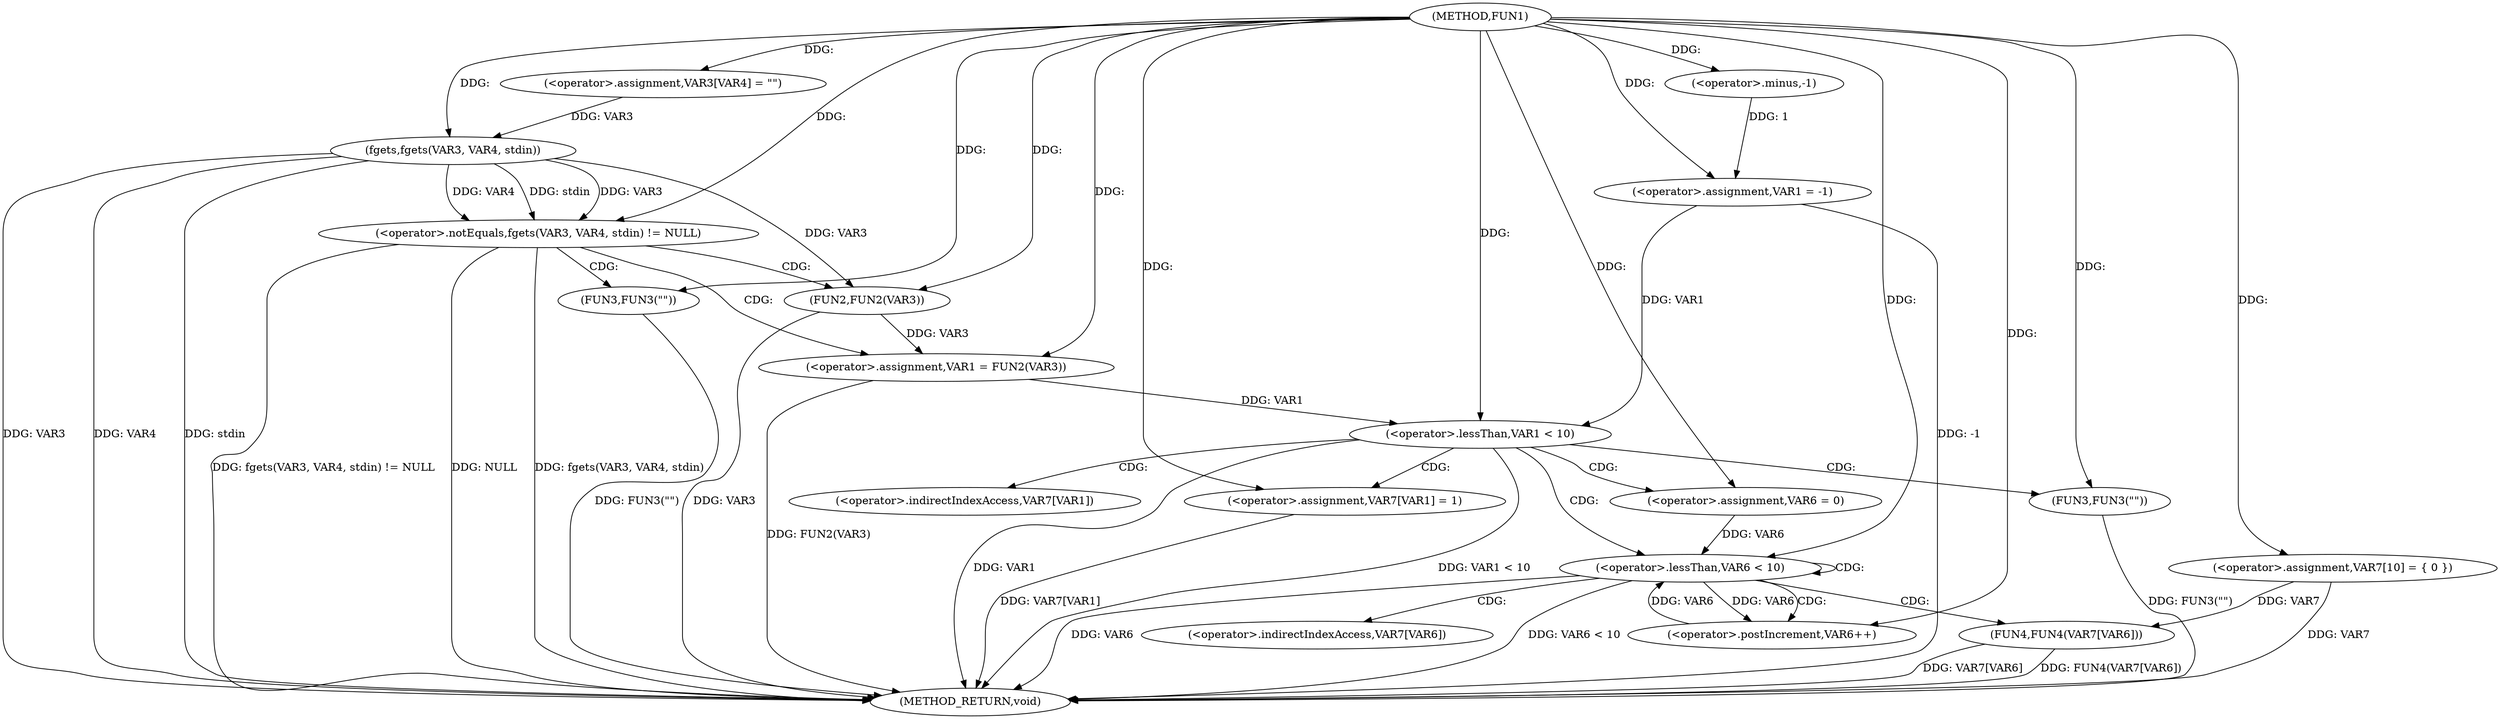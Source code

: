 digraph FUN1 {  
"1000100" [label = "(METHOD,FUN1)" ]
"1000165" [label = "(METHOD_RETURN,void)" ]
"1000103" [label = "(<operator>.assignment,VAR1 = -1)" ]
"1000105" [label = "(<operator>.minus,-1)" ]
"1000111" [label = "(<operator>.assignment,VAR3[VAR4] = \"\")" ]
"1000115" [label = "(<operator>.notEquals,fgets(VAR3, VAR4, stdin) != NULL)" ]
"1000116" [label = "(fgets,fgets(VAR3, VAR4, stdin))" ]
"1000122" [label = "(<operator>.assignment,VAR1 = FUN2(VAR3))" ]
"1000124" [label = "(FUN2,FUN2(VAR3))" ]
"1000128" [label = "(FUN3,FUN3(\"\"))" ]
"1000135" [label = "(<operator>.assignment,VAR7[10] = { 0 })" ]
"1000138" [label = "(<operator>.lessThan,VAR1 < 10)" ]
"1000142" [label = "(<operator>.assignment,VAR7[VAR1] = 1)" ]
"1000148" [label = "(<operator>.assignment,VAR6 = 0)" ]
"1000151" [label = "(<operator>.lessThan,VAR6 < 10)" ]
"1000154" [label = "(<operator>.postIncrement,VAR6++)" ]
"1000157" [label = "(FUN4,FUN4(VAR7[VAR6]))" ]
"1000163" [label = "(FUN3,FUN3(\"\"))" ]
"1000143" [label = "(<operator>.indirectIndexAccess,VAR7[VAR1])" ]
"1000158" [label = "(<operator>.indirectIndexAccess,VAR7[VAR6])" ]
  "1000116" -> "1000165"  [ label = "DDG: VAR3"] 
  "1000124" -> "1000165"  [ label = "DDG: VAR3"] 
  "1000151" -> "1000165"  [ label = "DDG: VAR6 < 10"] 
  "1000157" -> "1000165"  [ label = "DDG: FUN4(VAR7[VAR6])"] 
  "1000103" -> "1000165"  [ label = "DDG: -1"] 
  "1000138" -> "1000165"  [ label = "DDG: VAR1"] 
  "1000151" -> "1000165"  [ label = "DDG: VAR6"] 
  "1000115" -> "1000165"  [ label = "DDG: fgets(VAR3, VAR4, stdin) != NULL"] 
  "1000116" -> "1000165"  [ label = "DDG: VAR4"] 
  "1000116" -> "1000165"  [ label = "DDG: stdin"] 
  "1000163" -> "1000165"  [ label = "DDG: FUN3(\"\")"] 
  "1000122" -> "1000165"  [ label = "DDG: FUN2(VAR3)"] 
  "1000157" -> "1000165"  [ label = "DDG: VAR7[VAR6]"] 
  "1000115" -> "1000165"  [ label = "DDG: NULL"] 
  "1000142" -> "1000165"  [ label = "DDG: VAR7[VAR1]"] 
  "1000135" -> "1000165"  [ label = "DDG: VAR7"] 
  "1000128" -> "1000165"  [ label = "DDG: FUN3(\"\")"] 
  "1000138" -> "1000165"  [ label = "DDG: VAR1 < 10"] 
  "1000115" -> "1000165"  [ label = "DDG: fgets(VAR3, VAR4, stdin)"] 
  "1000105" -> "1000103"  [ label = "DDG: 1"] 
  "1000100" -> "1000103"  [ label = "DDG: "] 
  "1000100" -> "1000105"  [ label = "DDG: "] 
  "1000100" -> "1000111"  [ label = "DDG: "] 
  "1000116" -> "1000115"  [ label = "DDG: VAR3"] 
  "1000116" -> "1000115"  [ label = "DDG: VAR4"] 
  "1000116" -> "1000115"  [ label = "DDG: stdin"] 
  "1000111" -> "1000116"  [ label = "DDG: VAR3"] 
  "1000100" -> "1000116"  [ label = "DDG: "] 
  "1000100" -> "1000115"  [ label = "DDG: "] 
  "1000124" -> "1000122"  [ label = "DDG: VAR3"] 
  "1000100" -> "1000122"  [ label = "DDG: "] 
  "1000116" -> "1000124"  [ label = "DDG: VAR3"] 
  "1000100" -> "1000124"  [ label = "DDG: "] 
  "1000100" -> "1000128"  [ label = "DDG: "] 
  "1000100" -> "1000135"  [ label = "DDG: "] 
  "1000103" -> "1000138"  [ label = "DDG: VAR1"] 
  "1000122" -> "1000138"  [ label = "DDG: VAR1"] 
  "1000100" -> "1000138"  [ label = "DDG: "] 
  "1000100" -> "1000142"  [ label = "DDG: "] 
  "1000100" -> "1000148"  [ label = "DDG: "] 
  "1000154" -> "1000151"  [ label = "DDG: VAR6"] 
  "1000148" -> "1000151"  [ label = "DDG: VAR6"] 
  "1000100" -> "1000151"  [ label = "DDG: "] 
  "1000151" -> "1000154"  [ label = "DDG: VAR6"] 
  "1000100" -> "1000154"  [ label = "DDG: "] 
  "1000135" -> "1000157"  [ label = "DDG: VAR7"] 
  "1000100" -> "1000163"  [ label = "DDG: "] 
  "1000115" -> "1000128"  [ label = "CDG: "] 
  "1000115" -> "1000124"  [ label = "CDG: "] 
  "1000115" -> "1000122"  [ label = "CDG: "] 
  "1000138" -> "1000163"  [ label = "CDG: "] 
  "1000138" -> "1000143"  [ label = "CDG: "] 
  "1000138" -> "1000142"  [ label = "CDG: "] 
  "1000138" -> "1000151"  [ label = "CDG: "] 
  "1000138" -> "1000148"  [ label = "CDG: "] 
  "1000151" -> "1000158"  [ label = "CDG: "] 
  "1000151" -> "1000154"  [ label = "CDG: "] 
  "1000151" -> "1000151"  [ label = "CDG: "] 
  "1000151" -> "1000157"  [ label = "CDG: "] 
}

